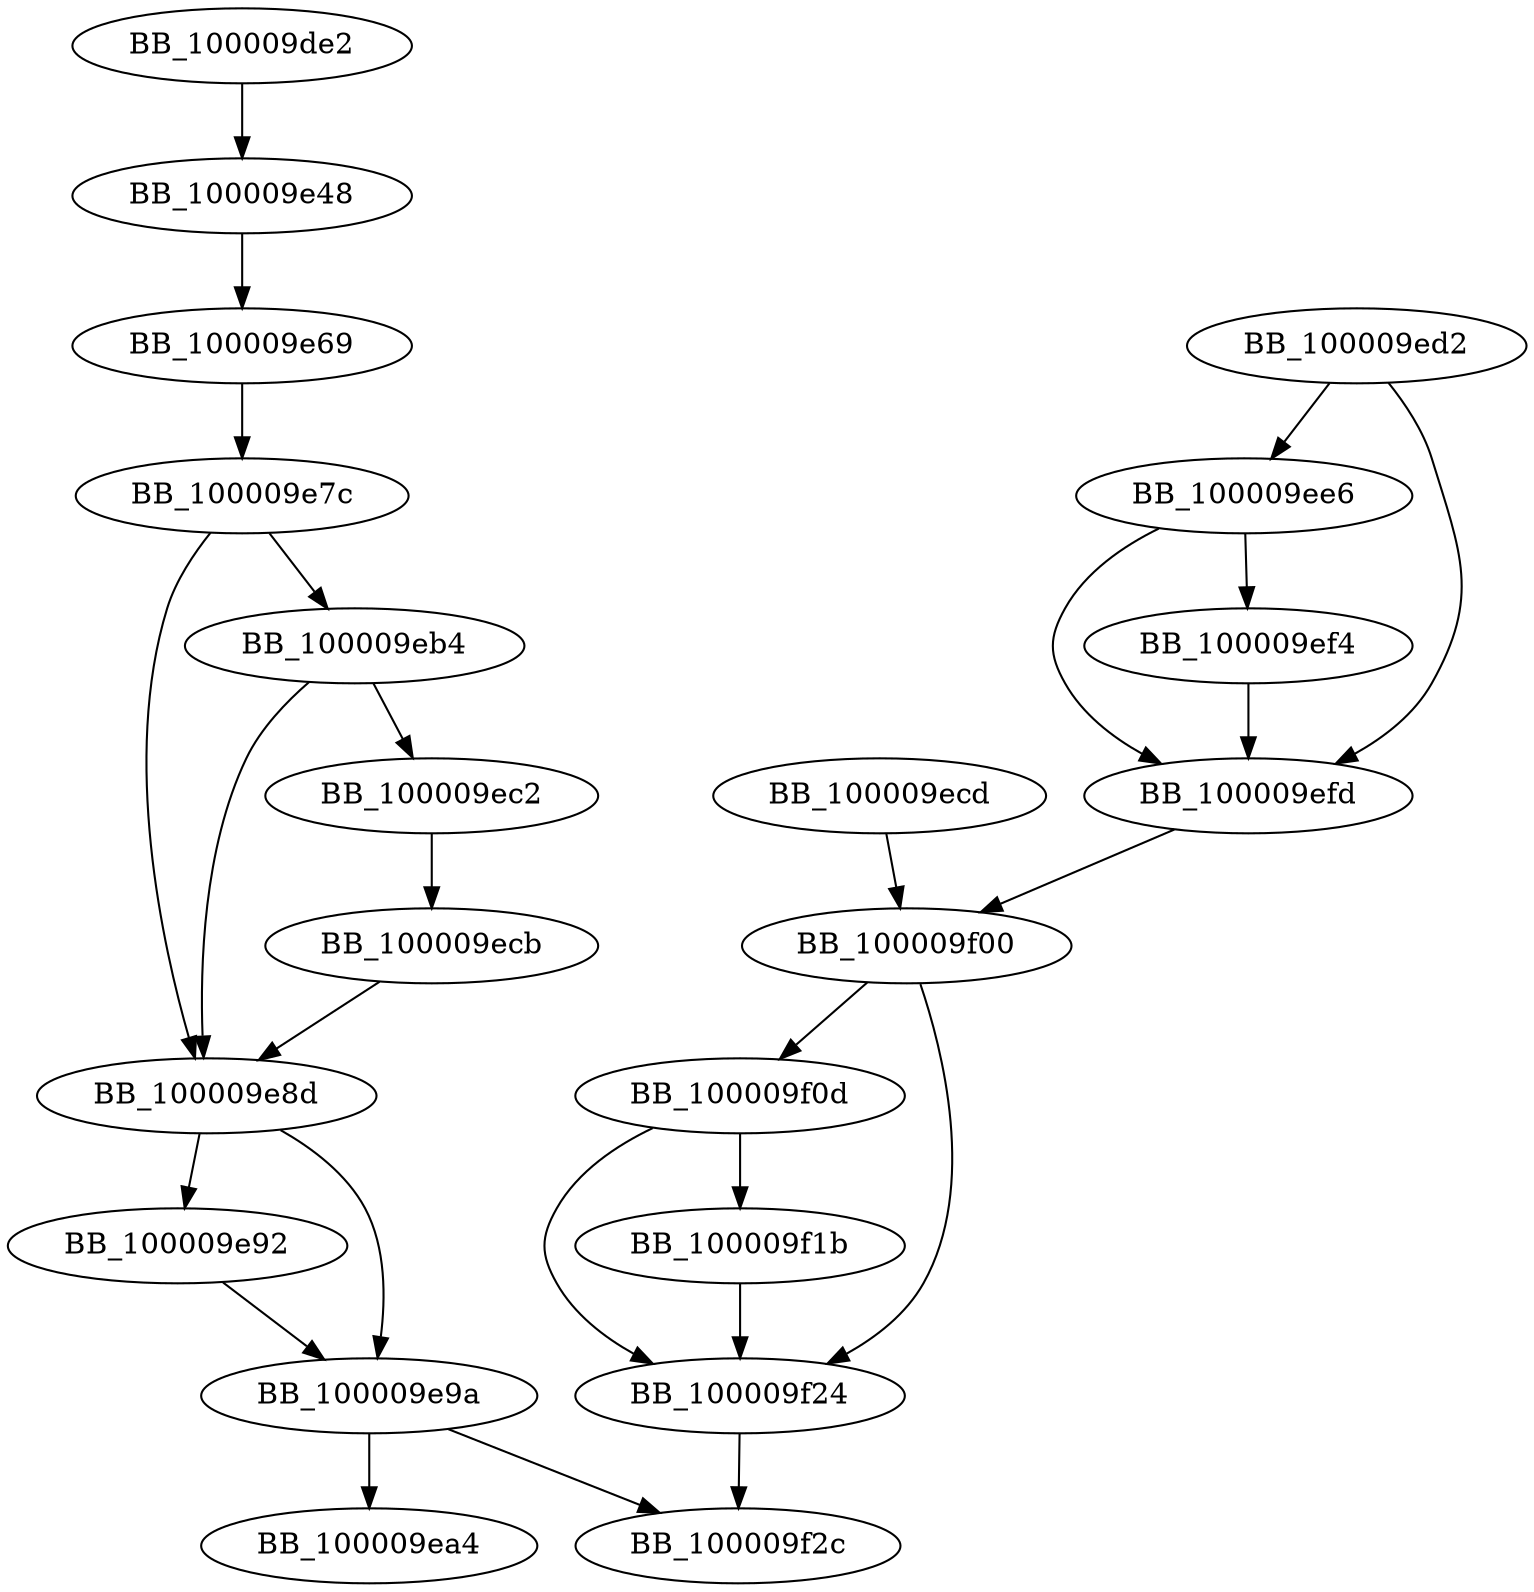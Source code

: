 DiGraph __ZN8HandlePP13getMacAddressEv{
BB_100009de2->BB_100009e48
BB_100009e48->BB_100009e69
BB_100009e69->BB_100009e7c
BB_100009e7c->BB_100009e8d
BB_100009e7c->BB_100009eb4
BB_100009e8d->BB_100009e92
BB_100009e8d->BB_100009e9a
BB_100009e92->BB_100009e9a
BB_100009e9a->BB_100009ea4
BB_100009e9a->BB_100009f2c
BB_100009eb4->BB_100009e8d
BB_100009eb4->BB_100009ec2
BB_100009ec2->BB_100009ecb
BB_100009ecb->BB_100009e8d
BB_100009ecd->BB_100009f00
BB_100009ed2->BB_100009ee6
BB_100009ed2->BB_100009efd
BB_100009ee6->BB_100009ef4
BB_100009ee6->BB_100009efd
BB_100009ef4->BB_100009efd
BB_100009efd->BB_100009f00
BB_100009f00->BB_100009f0d
BB_100009f00->BB_100009f24
BB_100009f0d->BB_100009f1b
BB_100009f0d->BB_100009f24
BB_100009f1b->BB_100009f24
BB_100009f24->BB_100009f2c
}
